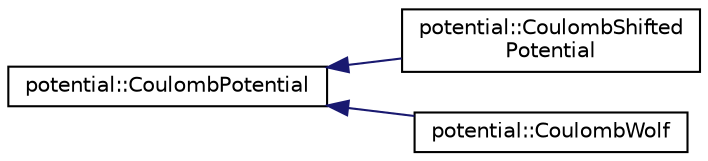 digraph "Graphical Class Hierarchy"
{
 // LATEX_PDF_SIZE
  edge [fontname="Helvetica",fontsize="10",labelfontname="Helvetica",labelfontsize="10"];
  node [fontname="Helvetica",fontsize="10",shape=record];
  rankdir="LR";
  Node0 [label="potential::CoulombPotential",height=0.2,width=0.4,color="black", fillcolor="white", style="filled",URL="$classpotential_1_1CoulombPotential.html",tooltip="CoulombPotential is a base class for all coulomb type potentials."];
  Node0 -> Node1 [dir="back",color="midnightblue",fontsize="10",style="solid",fontname="Helvetica"];
  Node1 [label="potential::CoulombShifted\lPotential",height=0.2,width=0.4,color="black", fillcolor="white", style="filled",URL="$classpotential_1_1CoulombShiftedPotential.html",tooltip="CoulombShiftedPotential inherits CoulombPotential CoulombShiftedPotential is a class for the shifted ..."];
  Node0 -> Node2 [dir="back",color="midnightblue",fontsize="10",style="solid",fontname="Helvetica"];
  Node2 [label="potential::CoulombWolf",height=0.2,width=0.4,color="black", fillcolor="white", style="filled",URL="$classpotential_1_1CoulombWolf.html",tooltip="CoulombWolf inherits CoulombPotential CoulombWolf is a class for the Coulomb potential with Wolf summ..."];
}
